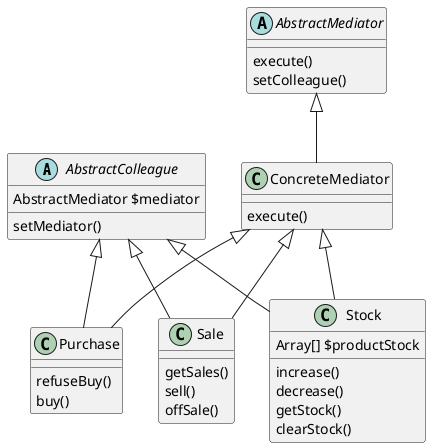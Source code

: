 @startuml
'https://plantuml.com/class-diagram

abstract class AbstractColleague
abstract class AbstractMediator
class ConcreteMediator
class Purchase
class Sale
class Stock

AbstractColleague <|-- Purchase
AbstractColleague <|-- Sale
AbstractColleague <|-- Stock

AbstractMediator <|-- ConcreteMediator
ConcreteMediator <|-- Purchase
ConcreteMediator <|-- Sale
ConcreteMediator <|-- Stock

abstract class AbstractColleague {
AbstractMediator $mediator
setMediator()
}

abstract class AbstractMediator {
execute()
setColleague()
}

class ConcreteMediator {
execute()
}

class Purchase {
refuseBuy()
buy()
}

class Stock {
Array[] $productStock
increase()
decrease()
getStock()
clearStock()
}

class Sale {
getSales()
sell()
offSale()
}

@enduml